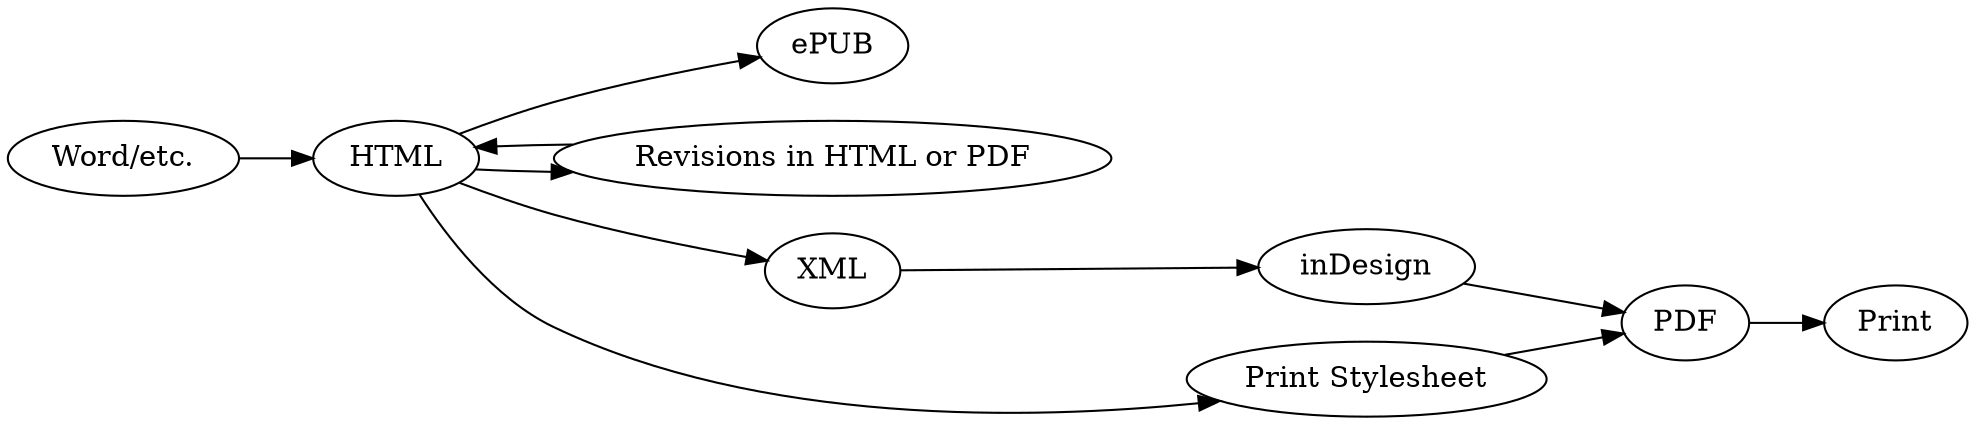 digraph {
rankdir=LR;

"Word/etc." -> HTML

HTML -> ePUB
HTML -> "Revisions in HTML or PDF" -> HTML
HTML -> XML -> inDesign -> PDF
HTML -> "Print Stylesheet" -> PDF -> Print


}